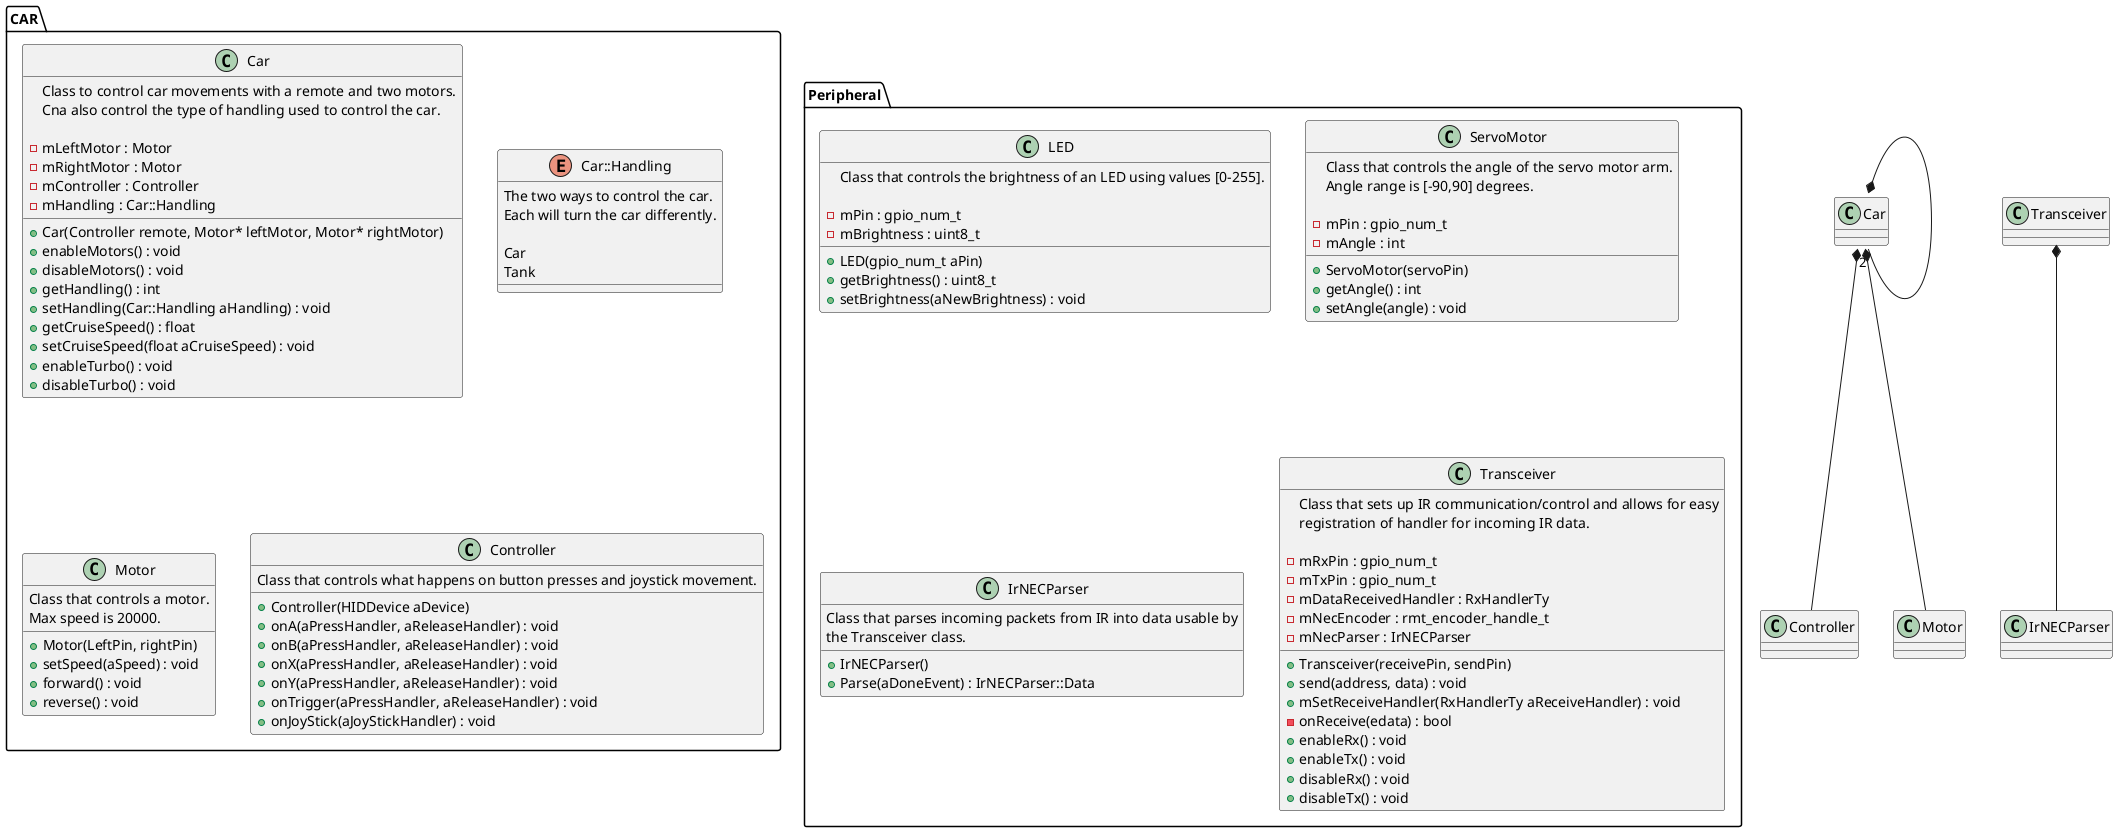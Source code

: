 @startuml

/' Objects '/

package "CAR"{
        class Car {
                Class to control car movements with a remote and two motors.
                Cna also control the type of handling used to control the car.

                +Car(Controller remote, Motor* leftMotor, Motor* rightMotor)
                -mLeftMotor : Motor
                -mRightMotor : Motor
                -mController : Controller
                -mHandling : Car::Handling
                +enableMotors() : void
                +disableMotors() : void
                +getHandling() : int
                +setHandling(Car::Handling aHandling) : void
                +getCruiseSpeed() : float
                +setCruiseSpeed(float aCruiseSpeed) : void
                +enableTurbo() : void
                +disableTurbo() : void
        }

        enum Car::Handling {
                The two ways to control the car.
                Each will turn the car differently.

                Car
                Tank
        }

        class Motor {
                Class that controls a motor.
                Max speed is 20000.
                
                +Motor(LeftPin, rightPin)
                +setSpeed(aSpeed) : void
                +forward() : void
                +reverse() : void
        }

        class Controller {
                Class that controls what happens on button presses and joystick movement.

                +Controller(HIDDevice aDevice)
                +onA(aPressHandler, aReleaseHandler) : void
                +onB(aPressHandler, aReleaseHandler) : void
                +onX(aPressHandler, aReleaseHandler) : void
                +onY(aPressHandler, aReleaseHandler) : void
                +onTrigger(aPressHandler, aReleaseHandler) : void
                +onJoyStick(aJoyStickHandler) : void
        }
}

Package "Peripheral"{
        
        class LED {
        Class that controls the brightness of an LED using values [0-255].

        +LED(gpio_num_t aPin)
        -mPin : gpio_num_t
        -mBrightness : uint8_t
        +getBrightness() : uint8_t
        +setBrightness(aNewBrightness) : void
        }

        class ServoMotor {
                Class that controls the angle of the servo motor arm.
                Angle range is [-90,90] degrees.

                +ServoMotor(servoPin)
                +getAngle() : int
                +setAngle(angle) : void
                -mPin : gpio_num_t
                -mAngle : int
        }

        class IrNECParser {
                Class that parses incoming packets from IR into data usable by
                the Transceiver class. 
                
                +IrNECParser()
                +Parse(aDoneEvent) : IrNECParser::Data
        }

        class Transceiver {
                Class that sets up IR communication/control and allows for easy 
                registration of handler for incoming IR data.
                
                +Transceiver(receivePin, sendPin)
                -mRxPin : gpio_num_t
                -mTxPin : gpio_num_t
                -mDataReceivedHandler : RxHandlerTy
                +send(address, data) : void
                +mSetReceiveHandler(RxHandlerTy aReceiveHandler) : void
                -onReceive(edata) : bool
                +enableRx() : void
                +enableTx() : void
                +disableRx() : void
                +disableTx() : void
                -mNecEncoder : rmt_encoder_handle_t
                -mNecParser : IrNECParser
        }



}


/' Aggregation relationships '/

.Car *-- .Car::Handling
.Car *-- .Controller
.Car "2" *-- .Motor
.Transceiver *-- .IrNECParser


@enduml